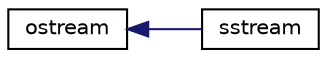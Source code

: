 digraph "Graphical Class Hierarchy"
{
 // LATEX_PDF_SIZE
  bgcolor="transparent";
  edge [fontname="Helvetica",fontsize="10",labelfontname="Helvetica",labelfontsize="10"];
  node [fontname="Helvetica",fontsize="10",shape=record];
  rankdir="LR";
  Node0 [label="ostream",height=0.2,width=0.4,color="black",URL="$classutils_1_1io_1_1ostream.html",tooltip=" "];
  Node0 -> Node1 [dir="back",color="midnightblue",fontsize="10",style="solid",fontname="Helvetica"];
  Node1 [label="sstream",height=0.2,width=0.4,color="black",URL="$classutils_1_1io_1_1sstream.html",tooltip=" "];
}

